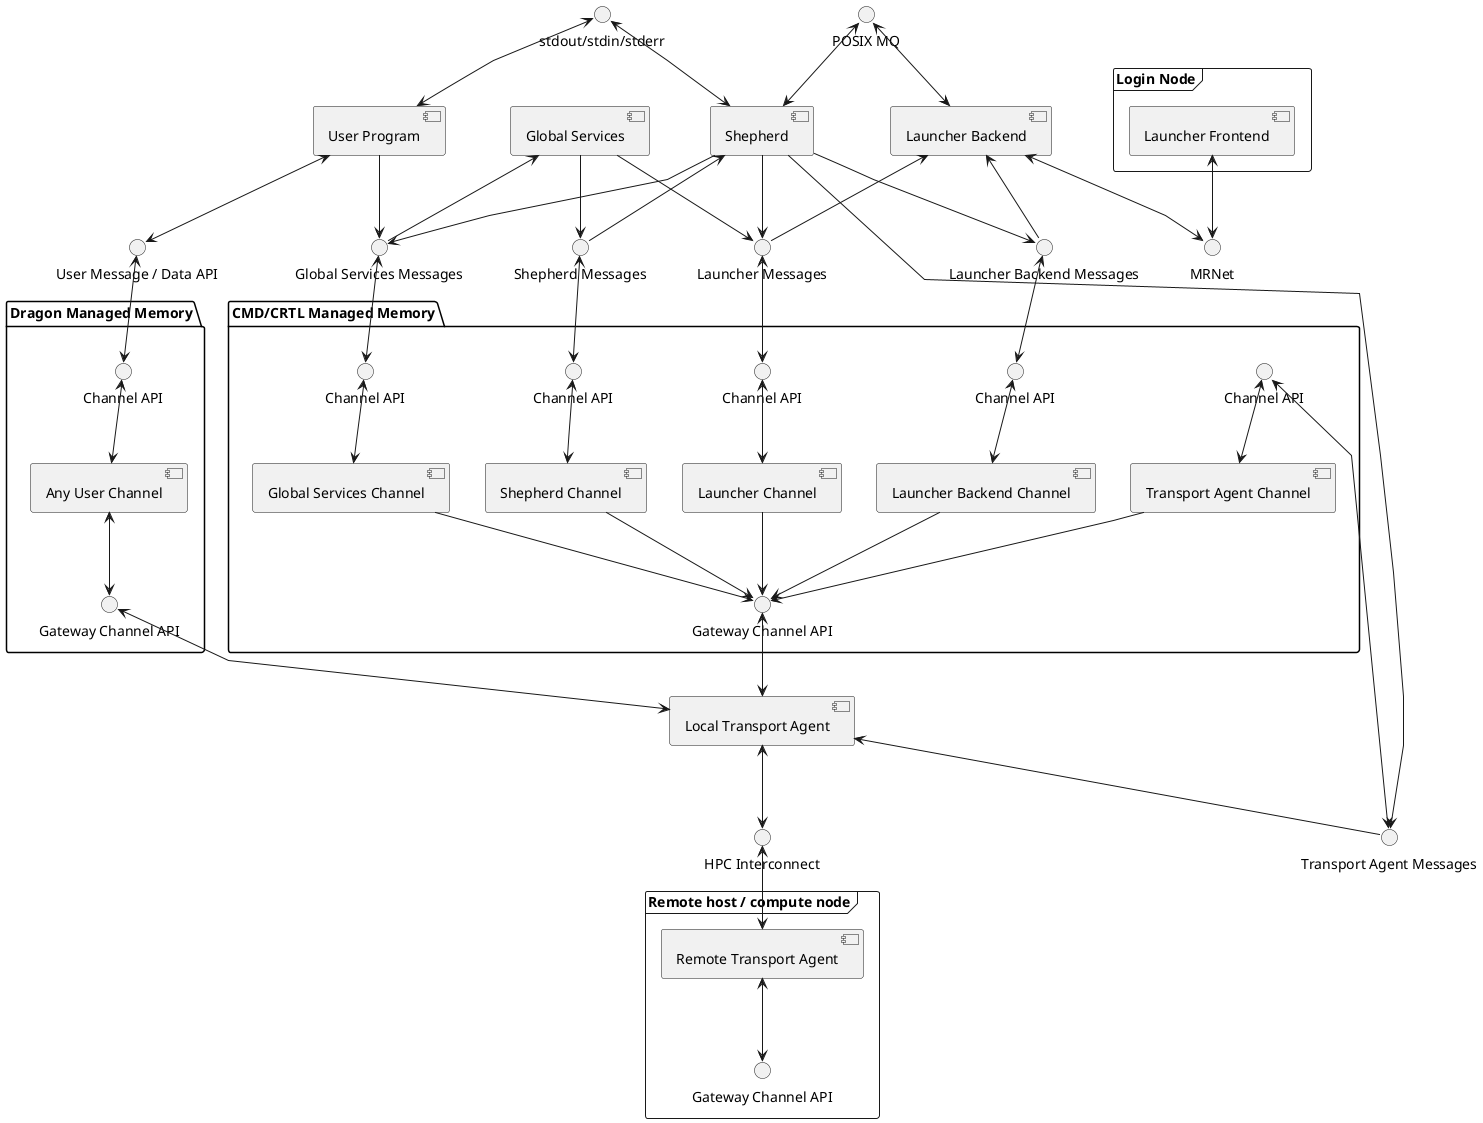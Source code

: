 ' This is the Dragon service architecture diagram. Its purpose is to show the main actors 
' of the system and their connections through named APIs that are documented elsewhere. 
' 

@startuml

' title "Dragon Distributed Services"

skinparam componentStyle uml2
skinparam shadowing false
skinparam monochrome true

' skinparam linetype ortho
skinparam linetype polyline
' skinparam nodesep 10
' skinparam ranksep 20

[User Program] as UP
[Launcher Backend] as LA
[Global Services] as GS
[Shepherd] as SH
[Local Transport Agent] as TS

frame "Login Node" as LN {
    [Launcher Frontend] as LAF
}

frame "Remote host / compute node" {
    [Remote Transport Agent] as TSR
    interface "Gateway Channel API" as remote_gw_channel_api 
    TSR <--> remote_gw_channel_api
}

interface "HPC Interconnect" as interconnect

package "CMD/CRTL Managed Memory" {

    together {
        [Shepherd Channel] as SHCHAN
        [Launcher Channel] as LACHAN
        [Launcher Backend Channel] as BELACHAN
        [Global Services Channel] as GSCHAN
        [Transport Agent Channel] as TSCHAN
    }
    
    interface "Gateway Channel API" as gw_channel_api  

    interface "Channel API" as gs_channel_api  
    interface "Channel API" as sh_channel_api  
    interface "Channel API" as ts_channel_api  
    interface "Channel API" as la_channel_api  
    interface "Channel API" as bela_channel_api  

    GSCHAN <-u-> gs_channel_api
    SHCHAN <-u-> sh_channel_api
    TSCHAN <-u-> ts_channel_api
    LACHAN <-u-> la_channel_api
    BELACHAN <-u-> bela_channel_api
}

package "Dragon Managed Memory" {
    [Any User Channel] as UCHAN

    interface "Channel API" as u_channel_api
    interface "Gateway Channel API" as ugw_gw_channel_api

    UCHAN <-u-> u_channel_api
    UCHAN <--> ugw_gw_channel_api
}

together {
    interface "Shepherd Messages" as shepherd_msg_api
    interface "Transport Agent Messages" as transport_agent_msg_api
    interface "Global Services Messages" as global_services_msg_api
    interface "Launcher Messages" as launcher_msg_api
    interface "Launcher Backend Messages" as bela_msg_api
}

interface "User Message / Data API" as user_msg_api

' These are the same API

interface "POSIX MQ" as posix_message_queue
interface "stdout/stdin/stderr" as program_stdout
interface "MRNet" as mrnet

sh_channel_api <-u-> shepherd_msg_api
gs_channel_api <-u-> global_services_msg_api
la_channel_api <-u-> launcher_msg_api
bela_channel_api <-u-> bela_msg_api
ts_channel_api <-u-> transport_agent_msg_api

SHCHAN -d-> gw_channel_api
GSCHAN -d-> gw_channel_api
LACHAN -d-> gw_channel_api
BELACHAN -d-> gw_channel_api
TSCHAN -d-> gw_channel_api

TS <-u-> gw_channel_api
TS <-u-> ugw_gw_channel_api
TS <-d-> interconnect
TS <-- transport_agent_msg_api

TSR <-u-> interconnect

GS <-- global_services_msg_api
GS --> shepherd_msg_api
GS --> launcher_msg_api

SH <-- shepherd_msg_api
SH --> transport_agent_msg_api
SH --> launcher_msg_api
SH --> global_services_msg_api
SH --> bela_msg_api
SH <-u-> posix_message_queue
SH <-u-> program_stdout

LA <-u-> posix_message_queue
LA <-- launcher_msg_api
LA <-- bela_msg_api
LA <--> mrnet

LAF <--> mrnet

UP <-u-> program_stdout
UP <-d-> user_msg_api
UP --> global_services_msg_api
u_channel_api <-u-> user_msg_api


'in case we want to hide components
hide $hidden
@enduml